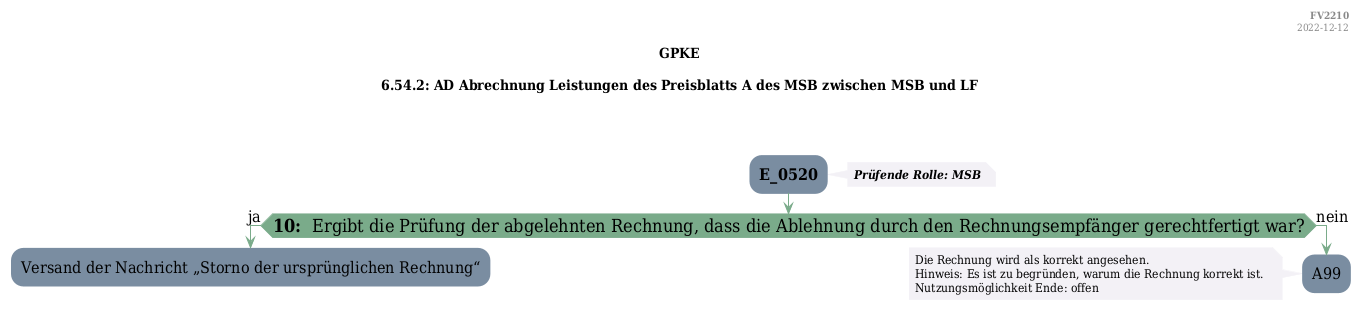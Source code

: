 @startuml
skinparam Shadowing false
skinparam NoteBorderColor #f3f1f6
skinparam NoteBackgroundColor #f3f1f6
skinparam NoteFontSize 12
skinparam ActivityBorderColor none
skinparam ActivityBackgroundColor #7a8da1
skinparam ActivityFontSize 16
skinparam ArrowColor #7aab8a
skinparam ArrowFontSize 16
skinparam ActivityDiamondBackgroundColor #7aab8a
skinparam ActivityDiamondBorderColor #7aab8a
skinparam ActivityDiamondFontSize 18
skinparam defaultFontName DejaVu Serif Condensed
skinparam ActivityEndColor #669580

header
<b>FV2210
2022-12-12
endheader

title
GPKE

6.54.2: AD Abrechnung Leistungen des Preisblatts A des MSB zwischen MSB und LF



end title
:<b>E_0520</b>;
note right
<b><i>Prüfende Rolle: MSB
end note

if (<b>10: </b> Ergibt die Prüfung der abgelehnten Rechnung, dass die Ablehnung durch den Rechnungsempfänger gerechtfertigt war?) then (ja)
    :Versand der Nachricht „Storno der ursprünglichen Rechnung“;
    kill;
else (nein)
    :A99;
    note left
        Die Rechnung wird als korrekt angesehen.
        Hinweis: Es ist zu begründen, warum die Rechnung korrekt ist. 
        Nutzungsmöglichkeit Ende: offen
    endnote
    kill;
endif

@enduml

